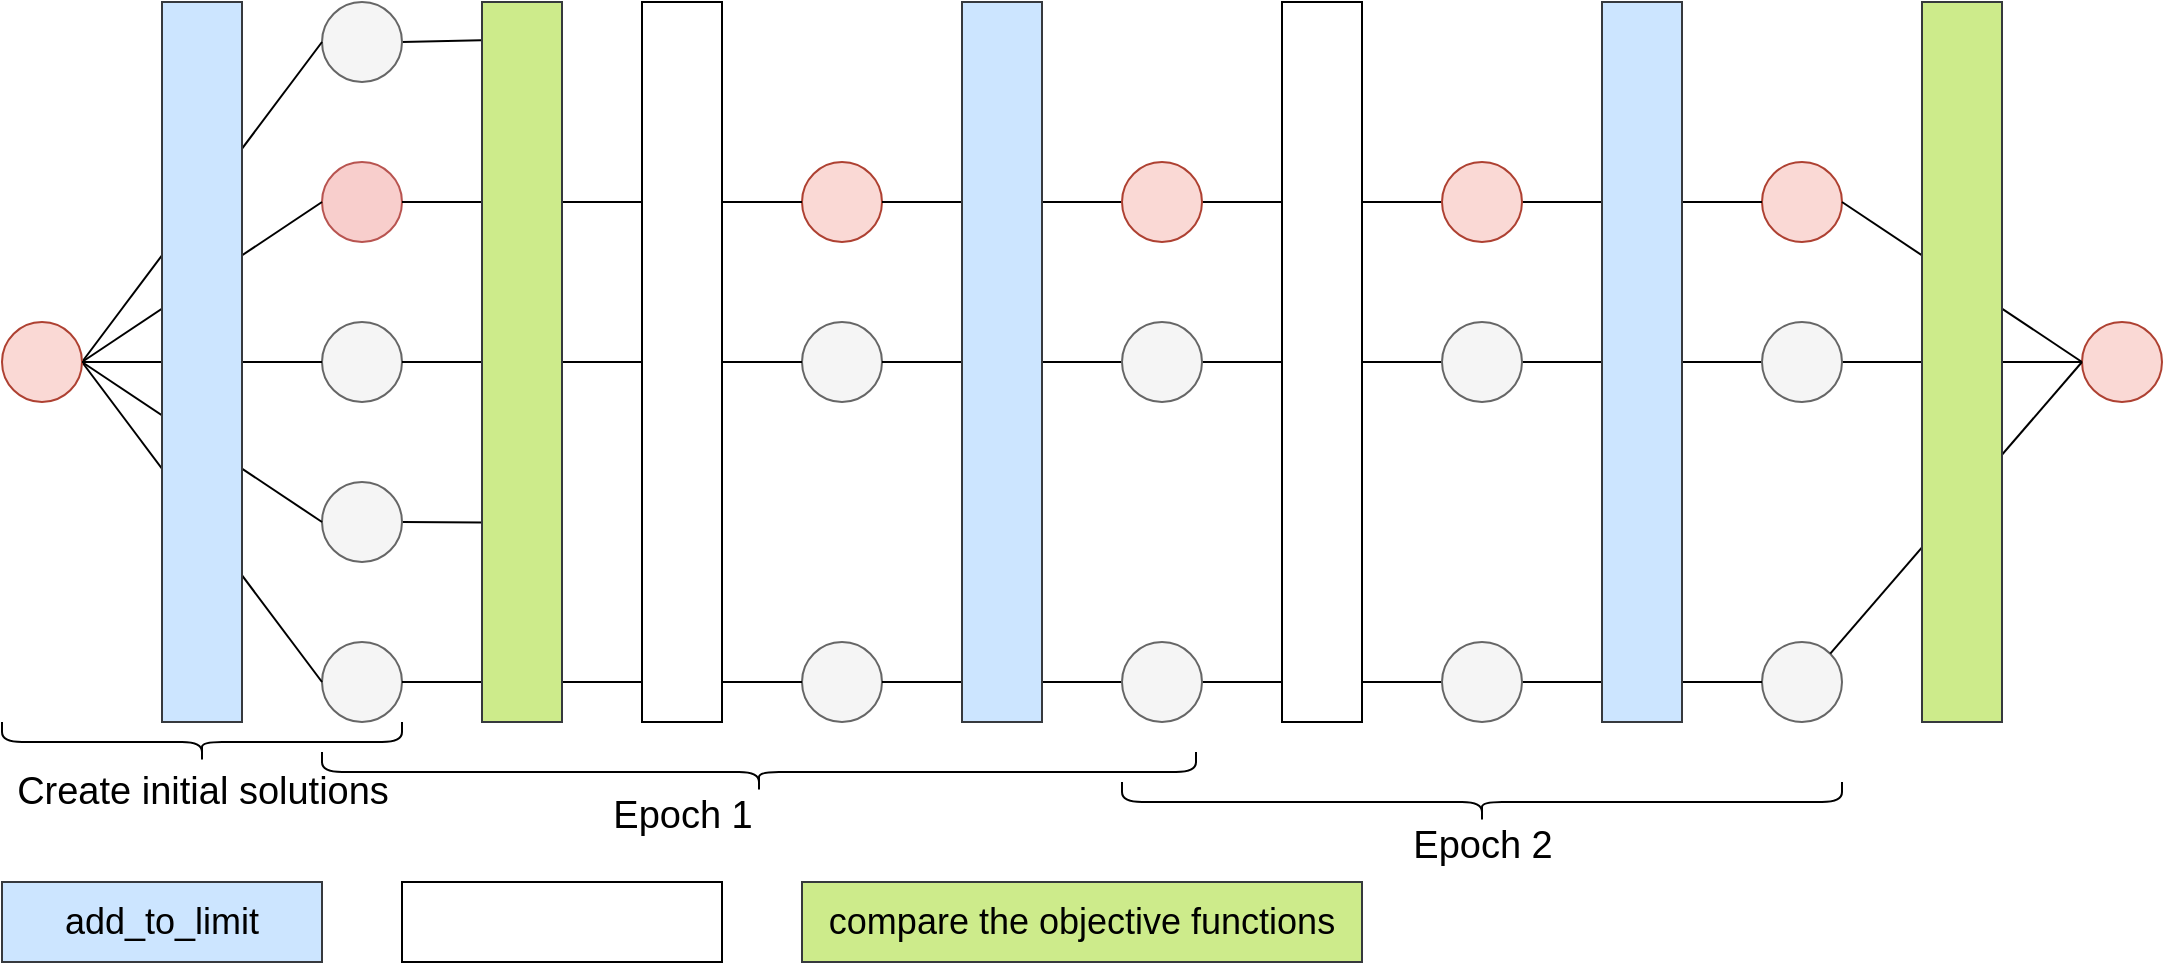 <mxfile version="13.1.14">
    <diagram id="6hGFLwfOUW9BJ-s0fimq" name="Page-1">
        <mxGraphModel dx="261" dy="210" grid="1" gridSize="10" guides="0" tooltips="1" connect="1" arrows="1" fold="1" page="1" pageScale="1" pageWidth="827" pageHeight="1169" math="0" shadow="0">
            <root>
                <mxCell id="0"/>
                <mxCell id="1" parent="0"/>
                <mxCell id="178" style="edgeStyle=none;rounded=0;orthogonalLoop=1;jettySize=auto;html=1;exitX=0.5;exitY=0;exitDx=0;exitDy=0;entryX=0.053;entryY=1.011;entryDx=0;entryDy=0;entryPerimeter=0;endArrow=none;endFill=0;fontSize=19;" edge="1" parent="1" source="10" target="176">
                    <mxGeometry relative="1" as="geometry"/>
                </mxCell>
                <mxCell id="10" value="" style="ellipse;whiteSpace=wrap;html=1;fillColor=#f5f5f5;strokeColor=#666666;rotation=90;fontColor=#333333;" parent="1" vertex="1">
                    <mxGeometry x="160" y="40" width="40" height="40" as="geometry"/>
                </mxCell>
                <mxCell id="11" value="" style="ellipse;whiteSpace=wrap;html=1;fillColor=#f8cecc;strokeColor=#b85450;rotation=90;" parent="1" vertex="1">
                    <mxGeometry x="160" y="120" width="40" height="40" as="geometry"/>
                </mxCell>
                <mxCell id="179" style="edgeStyle=none;rounded=0;orthogonalLoop=1;jettySize=auto;html=1;entryX=0.723;entryY=0.982;entryDx=0;entryDy=0;entryPerimeter=0;endArrow=none;endFill=0;fontSize=19;" edge="1" parent="1" source="13" target="176">
                    <mxGeometry relative="1" as="geometry"/>
                </mxCell>
                <mxCell id="13" value="" style="ellipse;whiteSpace=wrap;html=1;fillColor=#f5f5f5;strokeColor=#666666;rotation=90;fontColor=#333333;" parent="1" vertex="1">
                    <mxGeometry x="160" y="280" width="40" height="40" as="geometry"/>
                </mxCell>
                <mxCell id="14" value="" style="ellipse;whiteSpace=wrap;html=1;fillColor=#f5f5f5;strokeColor=#666666;rotation=90;fontColor=#333333;" parent="1" vertex="1">
                    <mxGeometry x="160" y="360" width="40" height="40" as="geometry"/>
                </mxCell>
                <mxCell id="17" value="" style="ellipse;whiteSpace=wrap;html=1;fillColor=#fad9d5;strokeColor=#ae4132;rotation=90;" parent="1" vertex="1">
                    <mxGeometry x="400" y="120" width="40" height="40" as="geometry"/>
                </mxCell>
                <mxCell id="40" style="edgeStyle=none;rounded=0;orthogonalLoop=1;jettySize=auto;html=1;exitX=0.5;exitY=0;exitDx=0;exitDy=0;entryX=0.5;entryY=1;entryDx=0;entryDy=0;endArrow=none;endFill=0;" parent="1" source="11" target="17" edge="1">
                    <mxGeometry relative="1" as="geometry">
                        <mxPoint x="360" y="220" as="sourcePoint"/>
                    </mxGeometry>
                </mxCell>
                <mxCell id="20" value="" style="ellipse;whiteSpace=wrap;html=1;fillColor=#f5f5f5;strokeColor=#666666;rotation=90;fontColor=#333333;" parent="1" vertex="1">
                    <mxGeometry x="400" y="360" width="40" height="40" as="geometry"/>
                </mxCell>
                <mxCell id="43" style="edgeStyle=none;rounded=0;orthogonalLoop=1;jettySize=auto;html=1;entryX=0.5;entryY=1;entryDx=0;entryDy=0;endArrow=none;endFill=0;exitX=0.5;exitY=0;exitDx=0;exitDy=0;" parent="1" source="14" target="20" edge="1">
                    <mxGeometry relative="1" as="geometry">
                        <mxPoint x="260" y="380" as="sourcePoint"/>
                    </mxGeometry>
                </mxCell>
                <mxCell id="22" value="" style="ellipse;whiteSpace=wrap;html=1;fillColor=#fad9d5;strokeColor=#ae4132;rotation=90;" parent="1" vertex="1">
                    <mxGeometry x="880" y="120" width="40" height="40" as="geometry"/>
                </mxCell>
                <mxCell id="50" style="edgeStyle=none;rounded=0;orthogonalLoop=1;jettySize=auto;html=1;exitX=0.5;exitY=0;exitDx=0;exitDy=0;entryX=0.5;entryY=1;entryDx=0;entryDy=0;endArrow=none;endFill=0;" parent="1" source="17" target="22" edge="1">
                    <mxGeometry relative="1" as="geometry"/>
                </mxCell>
                <mxCell id="25" value="" style="ellipse;whiteSpace=wrap;html=1;fillColor=#f5f5f5;strokeColor=#666666;rotation=90;fontColor=#333333;" parent="1" vertex="1">
                    <mxGeometry x="880" y="360" width="40" height="40" as="geometry"/>
                </mxCell>
                <mxCell id="53" style="edgeStyle=none;rounded=0;orthogonalLoop=1;jettySize=auto;html=1;exitX=0.5;exitY=0;exitDx=0;exitDy=0;entryX=0.5;entryY=1;entryDx=0;entryDy=0;endArrow=none;endFill=0;" parent="1" source="20" target="25" edge="1">
                    <mxGeometry relative="1" as="geometry"/>
                </mxCell>
                <mxCell id="26" value="" style="ellipse;whiteSpace=wrap;html=1;rotation=90;fillColor=#fad9d5;strokeColor=#ae4132;" parent="1" vertex="1">
                    <mxGeometry x="1040" y="200" width="40" height="40" as="geometry"/>
                </mxCell>
                <mxCell id="55" style="edgeStyle=none;rounded=0;orthogonalLoop=1;jettySize=auto;html=1;exitX=0.5;exitY=0;exitDx=0;exitDy=0;endArrow=none;endFill=0;entryX=0.5;entryY=1;entryDx=0;entryDy=0;" parent="1" source="22" target="26" edge="1">
                    <mxGeometry relative="1" as="geometry">
                        <mxPoint x="1010" y="220" as="targetPoint"/>
                    </mxGeometry>
                </mxCell>
                <mxCell id="58" style="edgeStyle=none;rounded=0;orthogonalLoop=1;jettySize=auto;html=1;exitX=0;exitY=0;exitDx=0;exitDy=0;endArrow=none;endFill=0;entryX=0.5;entryY=1;entryDx=0;entryDy=0;" parent="1" source="25" target="26" edge="1">
                    <mxGeometry relative="1" as="geometry">
                        <mxPoint x="1000" y="230" as="targetPoint"/>
                    </mxGeometry>
                </mxCell>
                <mxCell id="61" style="edgeStyle=none;rounded=0;orthogonalLoop=1;jettySize=auto;html=1;exitX=0.5;exitY=0;exitDx=0;exitDy=0;entryX=0.5;entryY=1;entryDx=0;entryDy=0;endArrow=none;endFill=0;" parent="1" source="60" target="10" edge="1">
                    <mxGeometry relative="1" as="geometry"/>
                </mxCell>
                <mxCell id="62" style="edgeStyle=none;rounded=0;orthogonalLoop=1;jettySize=auto;html=1;exitX=0.5;exitY=0;exitDx=0;exitDy=0;entryX=0.5;entryY=1;entryDx=0;entryDy=0;endArrow=none;endFill=0;" parent="1" source="60" target="11" edge="1">
                    <mxGeometry relative="1" as="geometry"/>
                </mxCell>
                <mxCell id="66" style="edgeStyle=none;rounded=0;orthogonalLoop=1;jettySize=auto;html=1;exitX=0.5;exitY=0;exitDx=0;exitDy=0;entryX=0.5;entryY=1;entryDx=0;entryDy=0;endArrow=none;endFill=0;" parent="1" source="60" target="13" edge="1">
                    <mxGeometry relative="1" as="geometry"/>
                </mxCell>
                <mxCell id="67" style="edgeStyle=none;rounded=0;orthogonalLoop=1;jettySize=auto;html=1;exitX=0.5;exitY=0;exitDx=0;exitDy=0;entryX=0.5;entryY=1;entryDx=0;entryDy=0;endArrow=none;endFill=0;" parent="1" source="60" target="14" edge="1">
                    <mxGeometry relative="1" as="geometry"/>
                </mxCell>
                <mxCell id="60" value="" style="ellipse;whiteSpace=wrap;html=1;rotation=90;fillColor=#fad9d5;strokeColor=#ae4132;" parent="1" vertex="1">
                    <mxGeometry y="200" width="40" height="40" as="geometry"/>
                </mxCell>
                <mxCell id="93" value="add_to_limit" style="whiteSpace=wrap;html=1;fillColor=#cce5ff;fontSize=18;strokeColor=#36393d;fontColor=#000000;" parent="1" vertex="1">
                    <mxGeometry y="480" width="160" height="40" as="geometry"/>
                </mxCell>
                <mxCell id="94" value="&lt;font color=&quot;#000000&quot;&gt;compare the objective functions&lt;/font&gt;" style="whiteSpace=wrap;html=1;fillColor=#cdeb8b;fontSize=18;strokeColor=#36393d;" parent="1" vertex="1">
                    <mxGeometry x="400" y="480" width="280" height="40" as="geometry"/>
                </mxCell>
                <mxCell id="95" value="&lt;font&gt;collapse&lt;/font&gt;" style="whiteSpace=wrap;html=1;fontSize=18;fontColor=#FFFFFF;" parent="1" vertex="1">
                    <mxGeometry x="200" y="480" width="160" height="40" as="geometry"/>
                </mxCell>
                <mxCell id="125" value="" style="ellipse;whiteSpace=wrap;html=1;fillColor=#f5f5f5;strokeColor=#666666;rotation=90;fontColor=#333333;" vertex="1" parent="1">
                    <mxGeometry x="160" y="200" width="40" height="40" as="geometry"/>
                </mxCell>
                <mxCell id="65" style="edgeStyle=none;rounded=0;orthogonalLoop=1;jettySize=auto;html=1;exitX=0.5;exitY=0;exitDx=0;exitDy=0;entryX=0.5;entryY=1;entryDx=0;entryDy=0;endArrow=none;endFill=0;" parent="1" source="60" target="125" edge="1">
                    <mxGeometry relative="1" as="geometry">
                        <mxPoint x="160" y="220" as="targetPoint"/>
                    </mxGeometry>
                </mxCell>
                <mxCell id="126" value="" style="ellipse;whiteSpace=wrap;html=1;fillColor=#f5f5f5;strokeColor=#666666;rotation=90;fontColor=#333333;" vertex="1" parent="1">
                    <mxGeometry x="400" y="200" width="40" height="40" as="geometry"/>
                </mxCell>
                <mxCell id="127" style="edgeStyle=none;rounded=0;orthogonalLoop=1;jettySize=auto;html=1;exitX=0.5;exitY=0;exitDx=0;exitDy=0;entryX=0.5;entryY=1;entryDx=0;entryDy=0;endArrow=none;endFill=0;" edge="1" source="125" target="126" parent="1">
                    <mxGeometry relative="1" as="geometry">
                        <mxPoint x="360" y="300" as="sourcePoint"/>
                    </mxGeometry>
                </mxCell>
                <mxCell id="128" style="edgeStyle=none;rounded=0;orthogonalLoop=1;jettySize=auto;html=1;exitX=0.5;exitY=0;exitDx=0;exitDy=0;entryX=0.5;entryY=1;entryDx=0;entryDy=0;endArrow=none;endFill=0;" edge="1" source="126" target="129" parent="1">
                    <mxGeometry relative="1" as="geometry"/>
                </mxCell>
                <mxCell id="131" style="edgeStyle=orthogonalEdgeStyle;rounded=0;orthogonalLoop=1;jettySize=auto;html=1;endArrow=none;endFill=0;" edge="1" parent="1" source="129">
                    <mxGeometry relative="1" as="geometry">
                        <mxPoint x="1040" y="220" as="targetPoint"/>
                    </mxGeometry>
                </mxCell>
                <mxCell id="129" value="" style="ellipse;whiteSpace=wrap;html=1;fillColor=#f5f5f5;strokeColor=#666666;rotation=90;fontColor=#333333;" vertex="1" parent="1">
                    <mxGeometry x="880" y="200" width="40" height="40" as="geometry"/>
                </mxCell>
                <mxCell id="85" value="" style="whiteSpace=wrap;html=1;fontSize=18;rotation=90;fillColor=#cce5ff;strokeColor=#36393d;" parent="1" vertex="1">
                    <mxGeometry x="320" y="200" width="360" height="40" as="geometry"/>
                </mxCell>
                <mxCell id="87" value="" style="whiteSpace=wrap;html=1;fontSize=18;rotation=90;fillColor=#cdeb8b;strokeColor=#36393d;" parent="1" vertex="1">
                    <mxGeometry x="800" y="200" width="360" height="40" as="geometry"/>
                </mxCell>
                <mxCell id="84" value="" style="whiteSpace=wrap;html=1;fontSize=18;rotation=90;" parent="1" vertex="1">
                    <mxGeometry x="160" y="200" width="360" height="40" as="geometry"/>
                </mxCell>
                <mxCell id="133" value="" style="shape=curlyBracket;whiteSpace=wrap;html=1;rounded=1;rotation=-90;" vertex="1" parent="1">
                    <mxGeometry x="90" y="310" width="20" height="200" as="geometry"/>
                </mxCell>
                <mxCell id="135" value="" style="shape=curlyBracket;whiteSpace=wrap;html=1;rounded=1;rotation=-90;" vertex="1" parent="1">
                    <mxGeometry x="368.5" y="206.5" width="20" height="437" as="geometry"/>
                </mxCell>
                <mxCell id="136" value="Create initial solutions" style="text;html=1;resizable=0;autosize=1;align=center;verticalAlign=middle;points=[];fillColor=none;strokeColor=none;rounded=0;fontSize=19;" vertex="1" parent="1">
                    <mxGeometry y="420" width="200" height="30" as="geometry"/>
                </mxCell>
                <mxCell id="175" value="Epoch 1" style="text;html=1;resizable=0;autosize=1;align=center;verticalAlign=middle;points=[];fillColor=none;strokeColor=none;rounded=0;fontSize=19;" vertex="1" parent="1">
                    <mxGeometry x="295" y="432" width="90" height="30" as="geometry"/>
                </mxCell>
                <mxCell id="59" value="" style="whiteSpace=wrap;html=1;fontSize=18;rotation=90;fillColor=#cce5ff;strokeColor=#36393d;" parent="1" vertex="1">
                    <mxGeometry x="-80" y="200" width="360" height="40" as="geometry"/>
                </mxCell>
                <mxCell id="176" value="" style="whiteSpace=wrap;html=1;fontSize=18;rotation=90;fillColor=#cdeb8b;strokeColor=#36393d;" vertex="1" parent="1">
                    <mxGeometry x="80" y="200" width="360" height="40" as="geometry"/>
                </mxCell>
                <mxCell id="180" value="" style="ellipse;whiteSpace=wrap;html=1;fillColor=#fad9d5;strokeColor=#ae4132;rotation=90;" vertex="1" parent="1">
                    <mxGeometry x="720" y="120" width="40" height="40" as="geometry"/>
                </mxCell>
                <mxCell id="181" value="" style="ellipse;whiteSpace=wrap;html=1;fillColor=#f5f5f5;strokeColor=#666666;rotation=90;fontColor=#333333;" vertex="1" parent="1">
                    <mxGeometry x="720" y="360" width="40" height="40" as="geometry"/>
                </mxCell>
                <mxCell id="182" value="" style="ellipse;whiteSpace=wrap;html=1;fillColor=#f5f5f5;strokeColor=#666666;rotation=90;fontColor=#333333;" vertex="1" parent="1">
                    <mxGeometry x="720" y="200" width="40" height="40" as="geometry"/>
                </mxCell>
                <mxCell id="183" value="" style="whiteSpace=wrap;html=1;fontSize=18;rotation=90;fillColor=#cce5ff;strokeColor=#36393d;" vertex="1" parent="1">
                    <mxGeometry x="640" y="200" width="360" height="40" as="geometry"/>
                </mxCell>
                <mxCell id="184" value="" style="whiteSpace=wrap;html=1;fontSize=18;rotation=90;" vertex="1" parent="1">
                    <mxGeometry x="480" y="200" width="360" height="40" as="geometry"/>
                </mxCell>
                <mxCell id="185" value="" style="shape=curlyBracket;whiteSpace=wrap;html=1;rounded=1;rotation=-90;" vertex="1" parent="1">
                    <mxGeometry x="730" y="260" width="20" height="360" as="geometry"/>
                </mxCell>
                <mxCell id="186" value="Epoch 2" style="text;html=1;resizable=0;autosize=1;align=center;verticalAlign=middle;points=[];fillColor=none;strokeColor=none;rounded=0;fontSize=19;" vertex="1" parent="1">
                    <mxGeometry x="695" y="447" width="90" height="30" as="geometry"/>
                </mxCell>
                <mxCell id="187" value="" style="ellipse;whiteSpace=wrap;html=1;fillColor=#fad9d5;strokeColor=#ae4132;rotation=90;" vertex="1" parent="1">
                    <mxGeometry x="560" y="120" width="40" height="40" as="geometry"/>
                </mxCell>
                <mxCell id="188" value="" style="ellipse;whiteSpace=wrap;html=1;fillColor=#f5f5f5;strokeColor=#666666;rotation=90;fontColor=#333333;" vertex="1" parent="1">
                    <mxGeometry x="560" y="360" width="40" height="40" as="geometry"/>
                </mxCell>
                <mxCell id="189" value="" style="ellipse;whiteSpace=wrap;html=1;fillColor=#f5f5f5;strokeColor=#666666;rotation=90;fontColor=#333333;" vertex="1" parent="1">
                    <mxGeometry x="560" y="200" width="40" height="40" as="geometry"/>
                </mxCell>
            </root>
        </mxGraphModel>
    </diagram>
</mxfile>